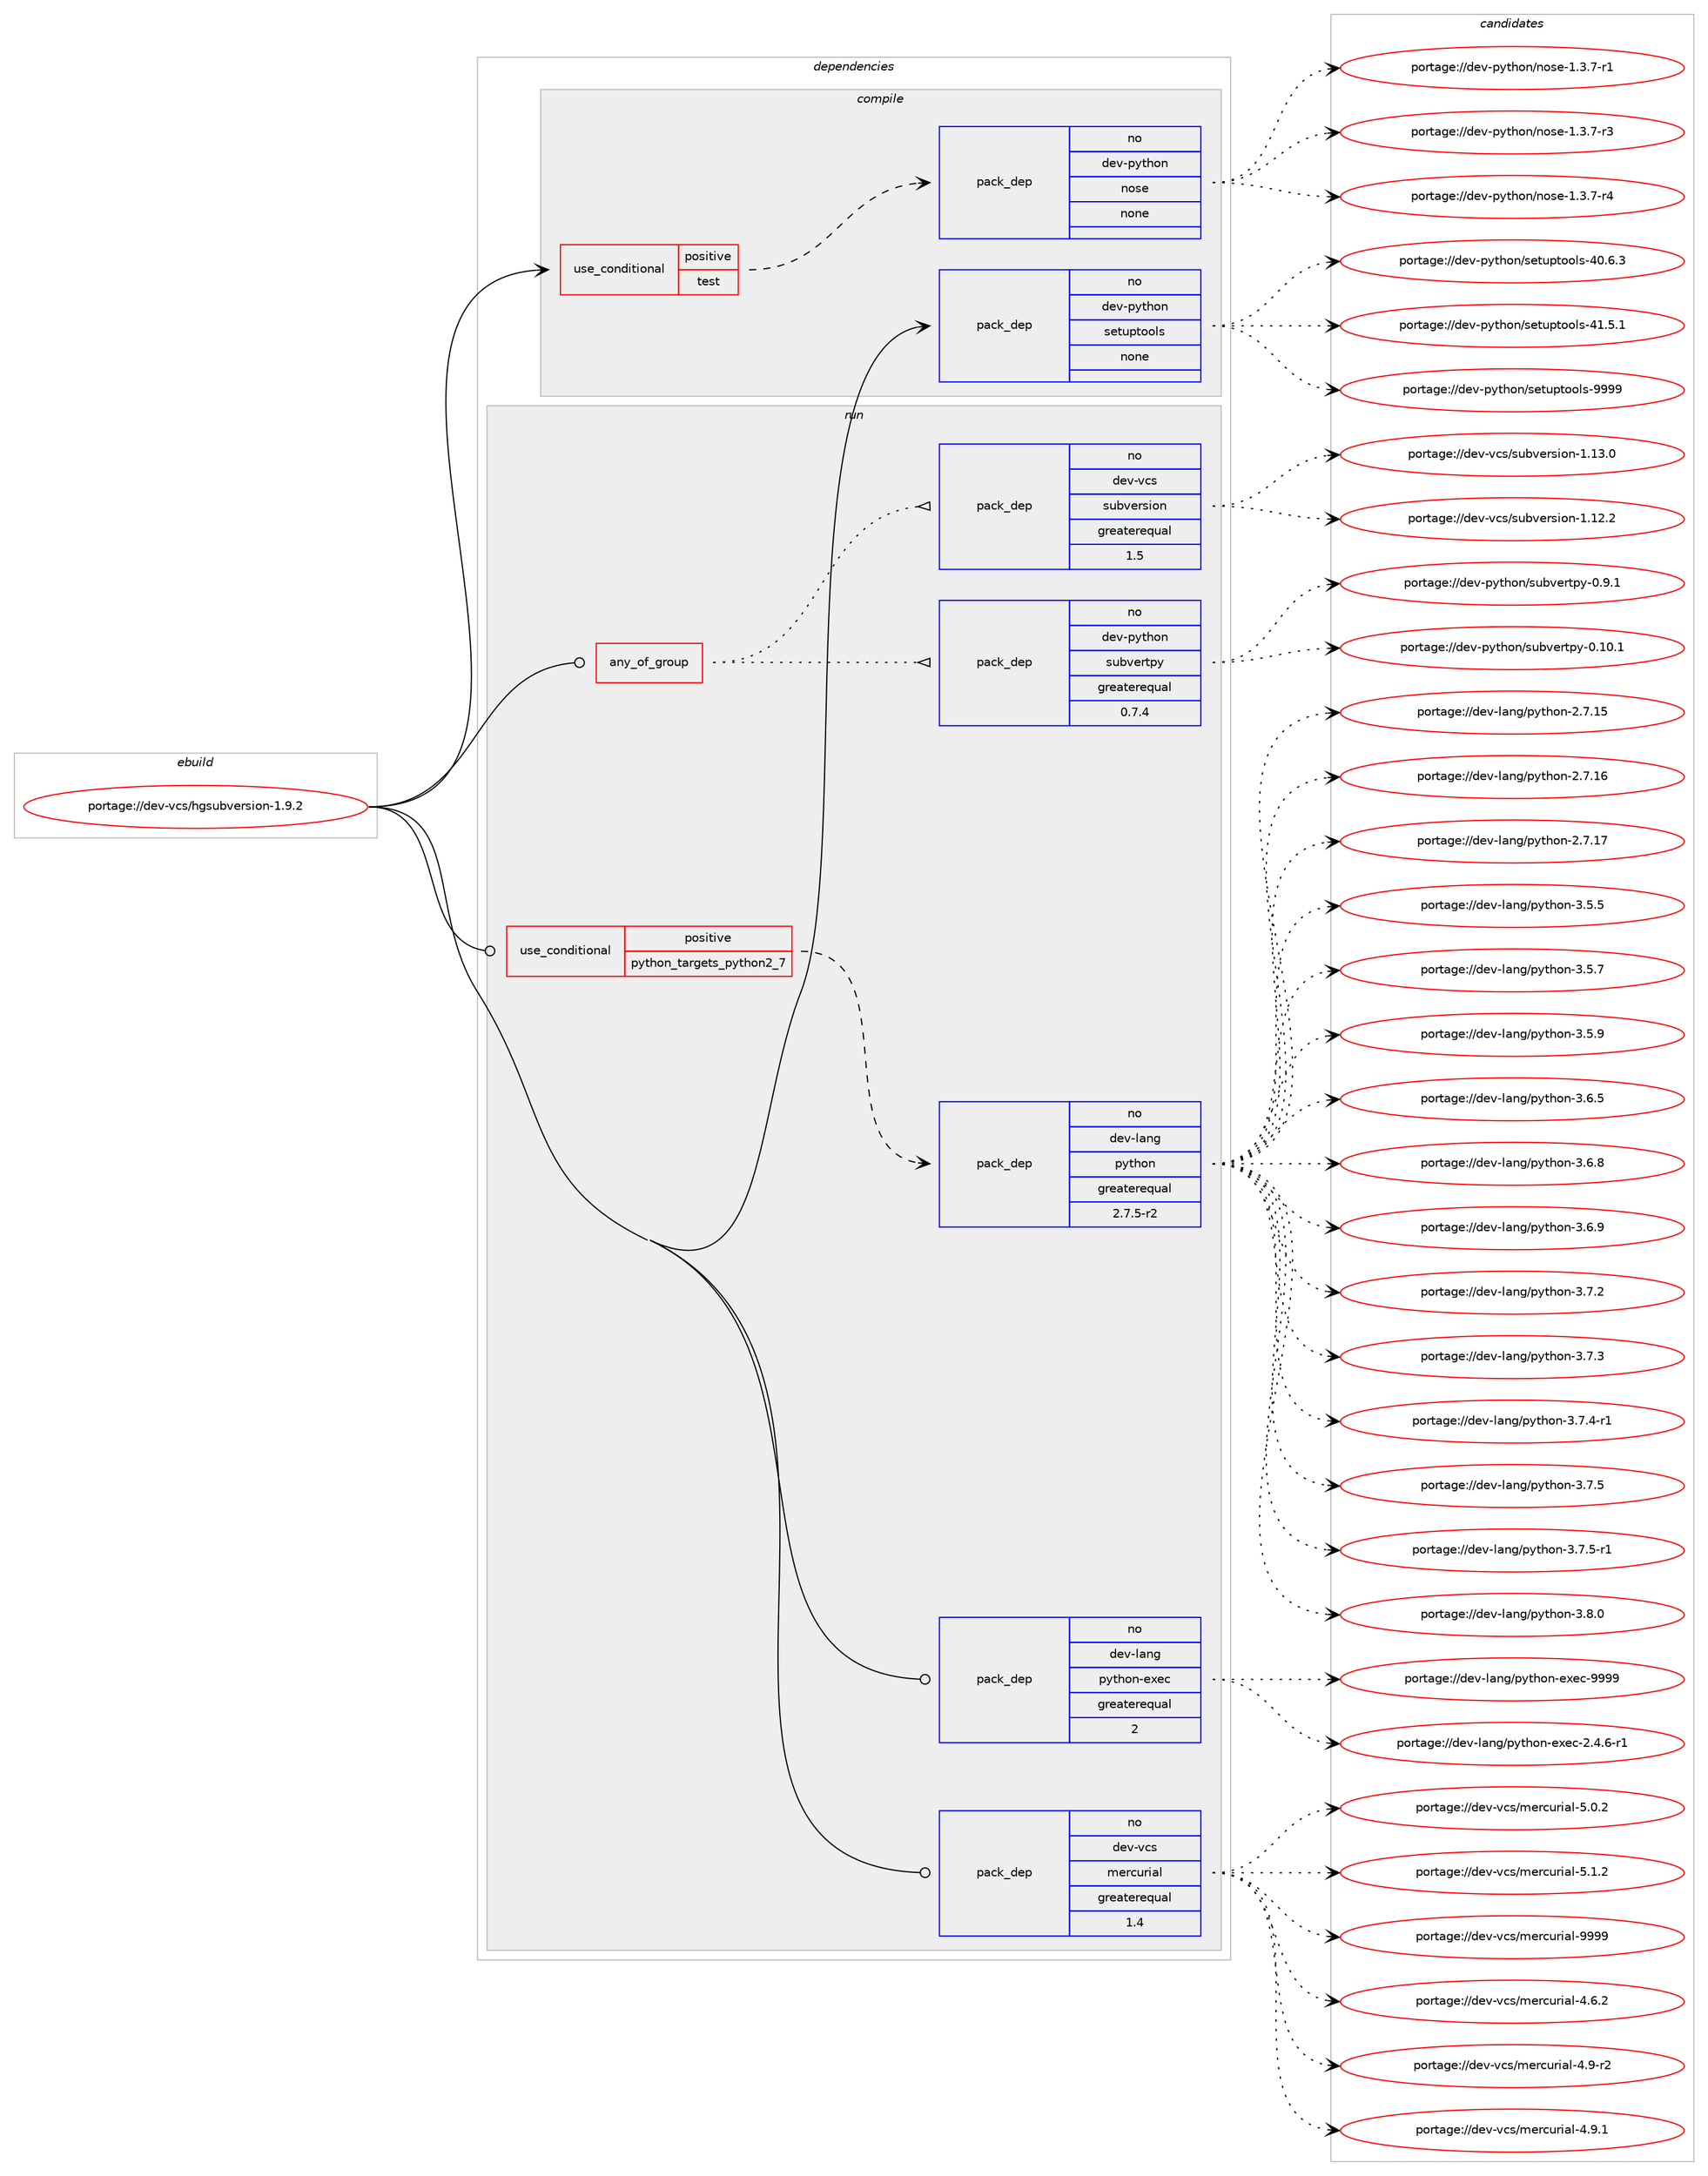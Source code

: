 digraph prolog {

# *************
# Graph options
# *************

newrank=true;
concentrate=true;
compound=true;
graph [rankdir=LR,fontname=Helvetica,fontsize=10,ranksep=1.5];#, ranksep=2.5, nodesep=0.2];
edge  [arrowhead=vee];
node  [fontname=Helvetica,fontsize=10];

# **********
# The ebuild
# **********

subgraph cluster_leftcol {
color=gray;
rank=same;
label=<<i>ebuild</i>>;
id [label="portage://dev-vcs/hgsubversion-1.9.2", color=red, width=4, href="../dev-vcs/hgsubversion-1.9.2.svg"];
}

# ****************
# The dependencies
# ****************

subgraph cluster_midcol {
color=gray;
label=<<i>dependencies</i>>;
subgraph cluster_compile {
fillcolor="#eeeeee";
style=filled;
label=<<i>compile</i>>;
subgraph cond72418 {
dependency268024 [label=<<TABLE BORDER="0" CELLBORDER="1" CELLSPACING="0" CELLPADDING="4"><TR><TD ROWSPAN="3" CELLPADDING="10">use_conditional</TD></TR><TR><TD>positive</TD></TR><TR><TD>test</TD></TR></TABLE>>, shape=none, color=red];
subgraph pack191864 {
dependency268025 [label=<<TABLE BORDER="0" CELLBORDER="1" CELLSPACING="0" CELLPADDING="4" WIDTH="220"><TR><TD ROWSPAN="6" CELLPADDING="30">pack_dep</TD></TR><TR><TD WIDTH="110">no</TD></TR><TR><TD>dev-python</TD></TR><TR><TD>nose</TD></TR><TR><TD>none</TD></TR><TR><TD></TD></TR></TABLE>>, shape=none, color=blue];
}
dependency268024:e -> dependency268025:w [weight=20,style="dashed",arrowhead="vee"];
}
id:e -> dependency268024:w [weight=20,style="solid",arrowhead="vee"];
subgraph pack191865 {
dependency268026 [label=<<TABLE BORDER="0" CELLBORDER="1" CELLSPACING="0" CELLPADDING="4" WIDTH="220"><TR><TD ROWSPAN="6" CELLPADDING="30">pack_dep</TD></TR><TR><TD WIDTH="110">no</TD></TR><TR><TD>dev-python</TD></TR><TR><TD>setuptools</TD></TR><TR><TD>none</TD></TR><TR><TD></TD></TR></TABLE>>, shape=none, color=blue];
}
id:e -> dependency268026:w [weight=20,style="solid",arrowhead="vee"];
}
subgraph cluster_compileandrun {
fillcolor="#eeeeee";
style=filled;
label=<<i>compile and run</i>>;
}
subgraph cluster_run {
fillcolor="#eeeeee";
style=filled;
label=<<i>run</i>>;
subgraph any3668 {
dependency268027 [label=<<TABLE BORDER="0" CELLBORDER="1" CELLSPACING="0" CELLPADDING="4"><TR><TD CELLPADDING="10">any_of_group</TD></TR></TABLE>>, shape=none, color=red];subgraph pack191866 {
dependency268028 [label=<<TABLE BORDER="0" CELLBORDER="1" CELLSPACING="0" CELLPADDING="4" WIDTH="220"><TR><TD ROWSPAN="6" CELLPADDING="30">pack_dep</TD></TR><TR><TD WIDTH="110">no</TD></TR><TR><TD>dev-python</TD></TR><TR><TD>subvertpy</TD></TR><TR><TD>greaterequal</TD></TR><TR><TD>0.7.4</TD></TR></TABLE>>, shape=none, color=blue];
}
dependency268027:e -> dependency268028:w [weight=20,style="dotted",arrowhead="oinv"];
subgraph pack191867 {
dependency268029 [label=<<TABLE BORDER="0" CELLBORDER="1" CELLSPACING="0" CELLPADDING="4" WIDTH="220"><TR><TD ROWSPAN="6" CELLPADDING="30">pack_dep</TD></TR><TR><TD WIDTH="110">no</TD></TR><TR><TD>dev-vcs</TD></TR><TR><TD>subversion</TD></TR><TR><TD>greaterequal</TD></TR><TR><TD>1.5</TD></TR></TABLE>>, shape=none, color=blue];
}
dependency268027:e -> dependency268029:w [weight=20,style="dotted",arrowhead="oinv"];
}
id:e -> dependency268027:w [weight=20,style="solid",arrowhead="odot"];
subgraph cond72419 {
dependency268030 [label=<<TABLE BORDER="0" CELLBORDER="1" CELLSPACING="0" CELLPADDING="4"><TR><TD ROWSPAN="3" CELLPADDING="10">use_conditional</TD></TR><TR><TD>positive</TD></TR><TR><TD>python_targets_python2_7</TD></TR></TABLE>>, shape=none, color=red];
subgraph pack191868 {
dependency268031 [label=<<TABLE BORDER="0" CELLBORDER="1" CELLSPACING="0" CELLPADDING="4" WIDTH="220"><TR><TD ROWSPAN="6" CELLPADDING="30">pack_dep</TD></TR><TR><TD WIDTH="110">no</TD></TR><TR><TD>dev-lang</TD></TR><TR><TD>python</TD></TR><TR><TD>greaterequal</TD></TR><TR><TD>2.7.5-r2</TD></TR></TABLE>>, shape=none, color=blue];
}
dependency268030:e -> dependency268031:w [weight=20,style="dashed",arrowhead="vee"];
}
id:e -> dependency268030:w [weight=20,style="solid",arrowhead="odot"];
subgraph pack191869 {
dependency268032 [label=<<TABLE BORDER="0" CELLBORDER="1" CELLSPACING="0" CELLPADDING="4" WIDTH="220"><TR><TD ROWSPAN="6" CELLPADDING="30">pack_dep</TD></TR><TR><TD WIDTH="110">no</TD></TR><TR><TD>dev-lang</TD></TR><TR><TD>python-exec</TD></TR><TR><TD>greaterequal</TD></TR><TR><TD>2</TD></TR></TABLE>>, shape=none, color=blue];
}
id:e -> dependency268032:w [weight=20,style="solid",arrowhead="odot"];
subgraph pack191870 {
dependency268033 [label=<<TABLE BORDER="0" CELLBORDER="1" CELLSPACING="0" CELLPADDING="4" WIDTH="220"><TR><TD ROWSPAN="6" CELLPADDING="30">pack_dep</TD></TR><TR><TD WIDTH="110">no</TD></TR><TR><TD>dev-vcs</TD></TR><TR><TD>mercurial</TD></TR><TR><TD>greaterequal</TD></TR><TR><TD>1.4</TD></TR></TABLE>>, shape=none, color=blue];
}
id:e -> dependency268033:w [weight=20,style="solid",arrowhead="odot"];
}
}

# **************
# The candidates
# **************

subgraph cluster_choices {
rank=same;
color=gray;
label=<<i>candidates</i>>;

subgraph choice191864 {
color=black;
nodesep=1;
choiceportage10010111845112121116104111110471101111151014549465146554511449 [label="portage://dev-python/nose-1.3.7-r1", color=red, width=4,href="../dev-python/nose-1.3.7-r1.svg"];
choiceportage10010111845112121116104111110471101111151014549465146554511451 [label="portage://dev-python/nose-1.3.7-r3", color=red, width=4,href="../dev-python/nose-1.3.7-r3.svg"];
choiceportage10010111845112121116104111110471101111151014549465146554511452 [label="portage://dev-python/nose-1.3.7-r4", color=red, width=4,href="../dev-python/nose-1.3.7-r4.svg"];
dependency268025:e -> choiceportage10010111845112121116104111110471101111151014549465146554511449:w [style=dotted,weight="100"];
dependency268025:e -> choiceportage10010111845112121116104111110471101111151014549465146554511451:w [style=dotted,weight="100"];
dependency268025:e -> choiceportage10010111845112121116104111110471101111151014549465146554511452:w [style=dotted,weight="100"];
}
subgraph choice191865 {
color=black;
nodesep=1;
choiceportage100101118451121211161041111104711510111611711211611111110811545524846544651 [label="portage://dev-python/setuptools-40.6.3", color=red, width=4,href="../dev-python/setuptools-40.6.3.svg"];
choiceportage100101118451121211161041111104711510111611711211611111110811545524946534649 [label="portage://dev-python/setuptools-41.5.1", color=red, width=4,href="../dev-python/setuptools-41.5.1.svg"];
choiceportage10010111845112121116104111110471151011161171121161111111081154557575757 [label="portage://dev-python/setuptools-9999", color=red, width=4,href="../dev-python/setuptools-9999.svg"];
dependency268026:e -> choiceportage100101118451121211161041111104711510111611711211611111110811545524846544651:w [style=dotted,weight="100"];
dependency268026:e -> choiceportage100101118451121211161041111104711510111611711211611111110811545524946534649:w [style=dotted,weight="100"];
dependency268026:e -> choiceportage10010111845112121116104111110471151011161171121161111111081154557575757:w [style=dotted,weight="100"];
}
subgraph choice191866 {
color=black;
nodesep=1;
choiceportage10010111845112121116104111110471151179811810111411611212145484649484649 [label="portage://dev-python/subvertpy-0.10.1", color=red, width=4,href="../dev-python/subvertpy-0.10.1.svg"];
choiceportage100101118451121211161041111104711511798118101114116112121454846574649 [label="portage://dev-python/subvertpy-0.9.1", color=red, width=4,href="../dev-python/subvertpy-0.9.1.svg"];
dependency268028:e -> choiceportage10010111845112121116104111110471151179811810111411611212145484649484649:w [style=dotted,weight="100"];
dependency268028:e -> choiceportage100101118451121211161041111104711511798118101114116112121454846574649:w [style=dotted,weight="100"];
}
subgraph choice191867 {
color=black;
nodesep=1;
choiceportage1001011184511899115471151179811810111411510511111045494649504650 [label="portage://dev-vcs/subversion-1.12.2", color=red, width=4,href="../dev-vcs/subversion-1.12.2.svg"];
choiceportage1001011184511899115471151179811810111411510511111045494649514648 [label="portage://dev-vcs/subversion-1.13.0", color=red, width=4,href="../dev-vcs/subversion-1.13.0.svg"];
dependency268029:e -> choiceportage1001011184511899115471151179811810111411510511111045494649504650:w [style=dotted,weight="100"];
dependency268029:e -> choiceportage1001011184511899115471151179811810111411510511111045494649514648:w [style=dotted,weight="100"];
}
subgraph choice191868 {
color=black;
nodesep=1;
choiceportage10010111845108971101034711212111610411111045504655464953 [label="portage://dev-lang/python-2.7.15", color=red, width=4,href="../dev-lang/python-2.7.15.svg"];
choiceportage10010111845108971101034711212111610411111045504655464954 [label="portage://dev-lang/python-2.7.16", color=red, width=4,href="../dev-lang/python-2.7.16.svg"];
choiceportage10010111845108971101034711212111610411111045504655464955 [label="portage://dev-lang/python-2.7.17", color=red, width=4,href="../dev-lang/python-2.7.17.svg"];
choiceportage100101118451089711010347112121116104111110455146534653 [label="portage://dev-lang/python-3.5.5", color=red, width=4,href="../dev-lang/python-3.5.5.svg"];
choiceportage100101118451089711010347112121116104111110455146534655 [label="portage://dev-lang/python-3.5.7", color=red, width=4,href="../dev-lang/python-3.5.7.svg"];
choiceportage100101118451089711010347112121116104111110455146534657 [label="portage://dev-lang/python-3.5.9", color=red, width=4,href="../dev-lang/python-3.5.9.svg"];
choiceportage100101118451089711010347112121116104111110455146544653 [label="portage://dev-lang/python-3.6.5", color=red, width=4,href="../dev-lang/python-3.6.5.svg"];
choiceportage100101118451089711010347112121116104111110455146544656 [label="portage://dev-lang/python-3.6.8", color=red, width=4,href="../dev-lang/python-3.6.8.svg"];
choiceportage100101118451089711010347112121116104111110455146544657 [label="portage://dev-lang/python-3.6.9", color=red, width=4,href="../dev-lang/python-3.6.9.svg"];
choiceportage100101118451089711010347112121116104111110455146554650 [label="portage://dev-lang/python-3.7.2", color=red, width=4,href="../dev-lang/python-3.7.2.svg"];
choiceportage100101118451089711010347112121116104111110455146554651 [label="portage://dev-lang/python-3.7.3", color=red, width=4,href="../dev-lang/python-3.7.3.svg"];
choiceportage1001011184510897110103471121211161041111104551465546524511449 [label="portage://dev-lang/python-3.7.4-r1", color=red, width=4,href="../dev-lang/python-3.7.4-r1.svg"];
choiceportage100101118451089711010347112121116104111110455146554653 [label="portage://dev-lang/python-3.7.5", color=red, width=4,href="../dev-lang/python-3.7.5.svg"];
choiceportage1001011184510897110103471121211161041111104551465546534511449 [label="portage://dev-lang/python-3.7.5-r1", color=red, width=4,href="../dev-lang/python-3.7.5-r1.svg"];
choiceportage100101118451089711010347112121116104111110455146564648 [label="portage://dev-lang/python-3.8.0", color=red, width=4,href="../dev-lang/python-3.8.0.svg"];
dependency268031:e -> choiceportage10010111845108971101034711212111610411111045504655464953:w [style=dotted,weight="100"];
dependency268031:e -> choiceportage10010111845108971101034711212111610411111045504655464954:w [style=dotted,weight="100"];
dependency268031:e -> choiceportage10010111845108971101034711212111610411111045504655464955:w [style=dotted,weight="100"];
dependency268031:e -> choiceportage100101118451089711010347112121116104111110455146534653:w [style=dotted,weight="100"];
dependency268031:e -> choiceportage100101118451089711010347112121116104111110455146534655:w [style=dotted,weight="100"];
dependency268031:e -> choiceportage100101118451089711010347112121116104111110455146534657:w [style=dotted,weight="100"];
dependency268031:e -> choiceportage100101118451089711010347112121116104111110455146544653:w [style=dotted,weight="100"];
dependency268031:e -> choiceportage100101118451089711010347112121116104111110455146544656:w [style=dotted,weight="100"];
dependency268031:e -> choiceportage100101118451089711010347112121116104111110455146544657:w [style=dotted,weight="100"];
dependency268031:e -> choiceportage100101118451089711010347112121116104111110455146554650:w [style=dotted,weight="100"];
dependency268031:e -> choiceportage100101118451089711010347112121116104111110455146554651:w [style=dotted,weight="100"];
dependency268031:e -> choiceportage1001011184510897110103471121211161041111104551465546524511449:w [style=dotted,weight="100"];
dependency268031:e -> choiceportage100101118451089711010347112121116104111110455146554653:w [style=dotted,weight="100"];
dependency268031:e -> choiceportage1001011184510897110103471121211161041111104551465546534511449:w [style=dotted,weight="100"];
dependency268031:e -> choiceportage100101118451089711010347112121116104111110455146564648:w [style=dotted,weight="100"];
}
subgraph choice191869 {
color=black;
nodesep=1;
choiceportage10010111845108971101034711212111610411111045101120101994550465246544511449 [label="portage://dev-lang/python-exec-2.4.6-r1", color=red, width=4,href="../dev-lang/python-exec-2.4.6-r1.svg"];
choiceportage10010111845108971101034711212111610411111045101120101994557575757 [label="portage://dev-lang/python-exec-9999", color=red, width=4,href="../dev-lang/python-exec-9999.svg"];
dependency268032:e -> choiceportage10010111845108971101034711212111610411111045101120101994550465246544511449:w [style=dotted,weight="100"];
dependency268032:e -> choiceportage10010111845108971101034711212111610411111045101120101994557575757:w [style=dotted,weight="100"];
}
subgraph choice191870 {
color=black;
nodesep=1;
choiceportage1001011184511899115471091011149911711410597108455246544650 [label="portage://dev-vcs/mercurial-4.6.2", color=red, width=4,href="../dev-vcs/mercurial-4.6.2.svg"];
choiceportage1001011184511899115471091011149911711410597108455246574511450 [label="portage://dev-vcs/mercurial-4.9-r2", color=red, width=4,href="../dev-vcs/mercurial-4.9-r2.svg"];
choiceportage1001011184511899115471091011149911711410597108455246574649 [label="portage://dev-vcs/mercurial-4.9.1", color=red, width=4,href="../dev-vcs/mercurial-4.9.1.svg"];
choiceportage1001011184511899115471091011149911711410597108455346484650 [label="portage://dev-vcs/mercurial-5.0.2", color=red, width=4,href="../dev-vcs/mercurial-5.0.2.svg"];
choiceportage1001011184511899115471091011149911711410597108455346494650 [label="portage://dev-vcs/mercurial-5.1.2", color=red, width=4,href="../dev-vcs/mercurial-5.1.2.svg"];
choiceportage10010111845118991154710910111499117114105971084557575757 [label="portage://dev-vcs/mercurial-9999", color=red, width=4,href="../dev-vcs/mercurial-9999.svg"];
dependency268033:e -> choiceportage1001011184511899115471091011149911711410597108455246544650:w [style=dotted,weight="100"];
dependency268033:e -> choiceportage1001011184511899115471091011149911711410597108455246574511450:w [style=dotted,weight="100"];
dependency268033:e -> choiceportage1001011184511899115471091011149911711410597108455246574649:w [style=dotted,weight="100"];
dependency268033:e -> choiceportage1001011184511899115471091011149911711410597108455346484650:w [style=dotted,weight="100"];
dependency268033:e -> choiceportage1001011184511899115471091011149911711410597108455346494650:w [style=dotted,weight="100"];
dependency268033:e -> choiceportage10010111845118991154710910111499117114105971084557575757:w [style=dotted,weight="100"];
}
}

}
